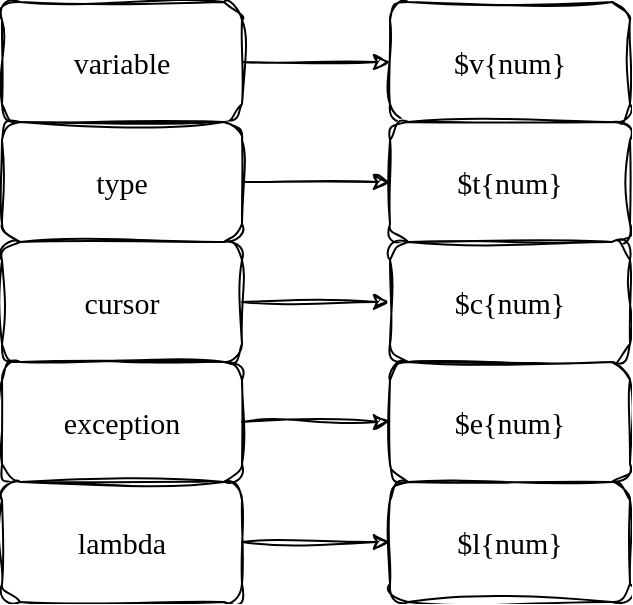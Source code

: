 <mxfile version="28.2.4">
  <diagram name="第 1 页" id="UHPySPjpCCrnfIjIzU9O">
    <mxGraphModel dx="1479" dy="964" grid="1" gridSize="10" guides="1" tooltips="1" connect="1" arrows="1" fold="1" page="1" pageScale="1" pageWidth="827" pageHeight="1169" math="0" shadow="0">
      <root>
        <mxCell id="0" />
        <mxCell id="1" parent="0" />
        <mxCell id="yaCoRFOfVmRl67DTZ7u7-12" style="edgeStyle=orthogonalEdgeStyle;rounded=0;orthogonalLoop=1;jettySize=auto;html=1;entryX=0;entryY=0.5;entryDx=0;entryDy=0;sketch=1;curveFitting=1;jiggle=2;" edge="1" parent="1" source="yaCoRFOfVmRl67DTZ7u7-1" target="yaCoRFOfVmRl67DTZ7u7-7">
          <mxGeometry relative="1" as="geometry" />
        </mxCell>
        <mxCell id="yaCoRFOfVmRl67DTZ7u7-1" value="variable" style="rounded=1;whiteSpace=wrap;html=1;sketch=1;curveFitting=1;jiggle=2;fontFamily=Comic Sans MS;fontSize=15;" vertex="1" parent="1">
          <mxGeometry x="160" y="300" width="120" height="60" as="geometry" />
        </mxCell>
        <mxCell id="yaCoRFOfVmRl67DTZ7u7-13" style="edgeStyle=orthogonalEdgeStyle;rounded=0;orthogonalLoop=1;jettySize=auto;html=1;exitX=1;exitY=0.5;exitDx=0;exitDy=0;entryX=0;entryY=0.5;entryDx=0;entryDy=0;sketch=1;curveFitting=1;jiggle=2;" edge="1" parent="1" source="yaCoRFOfVmRl67DTZ7u7-2" target="yaCoRFOfVmRl67DTZ7u7-8">
          <mxGeometry relative="1" as="geometry" />
        </mxCell>
        <mxCell id="yaCoRFOfVmRl67DTZ7u7-2" value="type" style="rounded=1;whiteSpace=wrap;html=1;sketch=1;curveFitting=1;jiggle=2;fontFamily=Comic Sans MS;fontSize=15;" vertex="1" parent="1">
          <mxGeometry x="160" y="360" width="120" height="60" as="geometry" />
        </mxCell>
        <mxCell id="yaCoRFOfVmRl67DTZ7u7-14" style="edgeStyle=orthogonalEdgeStyle;rounded=0;orthogonalLoop=1;jettySize=auto;html=1;exitX=1;exitY=0.5;exitDx=0;exitDy=0;entryX=0;entryY=0.5;entryDx=0;entryDy=0;sketch=1;curveFitting=1;jiggle=2;" edge="1" parent="1" source="yaCoRFOfVmRl67DTZ7u7-3" target="yaCoRFOfVmRl67DTZ7u7-9">
          <mxGeometry relative="1" as="geometry" />
        </mxCell>
        <mxCell id="yaCoRFOfVmRl67DTZ7u7-3" value="cursor" style="rounded=1;whiteSpace=wrap;html=1;sketch=1;curveFitting=1;jiggle=2;fontFamily=Comic Sans MS;fontSize=15;" vertex="1" parent="1">
          <mxGeometry x="160" y="420" width="120" height="60" as="geometry" />
        </mxCell>
        <mxCell id="yaCoRFOfVmRl67DTZ7u7-15" style="edgeStyle=orthogonalEdgeStyle;rounded=0;orthogonalLoop=1;jettySize=auto;html=1;exitX=1;exitY=0.5;exitDx=0;exitDy=0;sketch=1;curveFitting=1;jiggle=2;" edge="1" parent="1" source="yaCoRFOfVmRl67DTZ7u7-5" target="yaCoRFOfVmRl67DTZ7u7-10">
          <mxGeometry relative="1" as="geometry" />
        </mxCell>
        <mxCell id="yaCoRFOfVmRl67DTZ7u7-5" value="exception" style="rounded=1;whiteSpace=wrap;html=1;sketch=1;curveFitting=1;jiggle=2;fontFamily=Comic Sans MS;fontSize=15;" vertex="1" parent="1">
          <mxGeometry x="160" y="480" width="120" height="60" as="geometry" />
        </mxCell>
        <mxCell id="yaCoRFOfVmRl67DTZ7u7-16" style="edgeStyle=orthogonalEdgeStyle;rounded=0;orthogonalLoop=1;jettySize=auto;html=1;exitX=1;exitY=0.5;exitDx=0;exitDy=0;sketch=1;curveFitting=1;jiggle=2;" edge="1" parent="1" source="yaCoRFOfVmRl67DTZ7u7-6" target="yaCoRFOfVmRl67DTZ7u7-11">
          <mxGeometry relative="1" as="geometry" />
        </mxCell>
        <mxCell id="yaCoRFOfVmRl67DTZ7u7-6" value="lambda" style="rounded=1;whiteSpace=wrap;html=1;sketch=1;curveFitting=1;jiggle=2;fontFamily=Comic Sans MS;fontSize=15;" vertex="1" parent="1">
          <mxGeometry x="160" y="540" width="120" height="60" as="geometry" />
        </mxCell>
        <mxCell id="yaCoRFOfVmRl67DTZ7u7-7" value="$v{num}" style="rounded=1;whiteSpace=wrap;html=1;sketch=1;curveFitting=1;jiggle=2;fontFamily=Comic Sans MS;fontSize=15;" vertex="1" parent="1">
          <mxGeometry x="354" y="300" width="120" height="60" as="geometry" />
        </mxCell>
        <mxCell id="yaCoRFOfVmRl67DTZ7u7-8" value="$t{num}" style="rounded=1;whiteSpace=wrap;html=1;sketch=1;curveFitting=1;jiggle=2;fontFamily=Comic Sans MS;fontSize=15;" vertex="1" parent="1">
          <mxGeometry x="354" y="360" width="120" height="60" as="geometry" />
        </mxCell>
        <mxCell id="yaCoRFOfVmRl67DTZ7u7-9" value="$c{num}" style="rounded=1;whiteSpace=wrap;html=1;sketch=1;curveFitting=1;jiggle=2;fontFamily=Comic Sans MS;fontSize=15;" vertex="1" parent="1">
          <mxGeometry x="354" y="420" width="120" height="60" as="geometry" />
        </mxCell>
        <mxCell id="yaCoRFOfVmRl67DTZ7u7-10" value="$e{num}" style="rounded=1;whiteSpace=wrap;html=1;sketch=1;curveFitting=1;jiggle=2;fontFamily=Comic Sans MS;fontSize=15;" vertex="1" parent="1">
          <mxGeometry x="354" y="480" width="120" height="60" as="geometry" />
        </mxCell>
        <mxCell id="yaCoRFOfVmRl67DTZ7u7-11" value="$l{num}" style="rounded=1;whiteSpace=wrap;html=1;sketch=1;curveFitting=1;jiggle=2;fontFamily=Comic Sans MS;fontSize=15;" vertex="1" parent="1">
          <mxGeometry x="354" y="540" width="120" height="60" as="geometry" />
        </mxCell>
      </root>
    </mxGraphModel>
  </diagram>
</mxfile>
